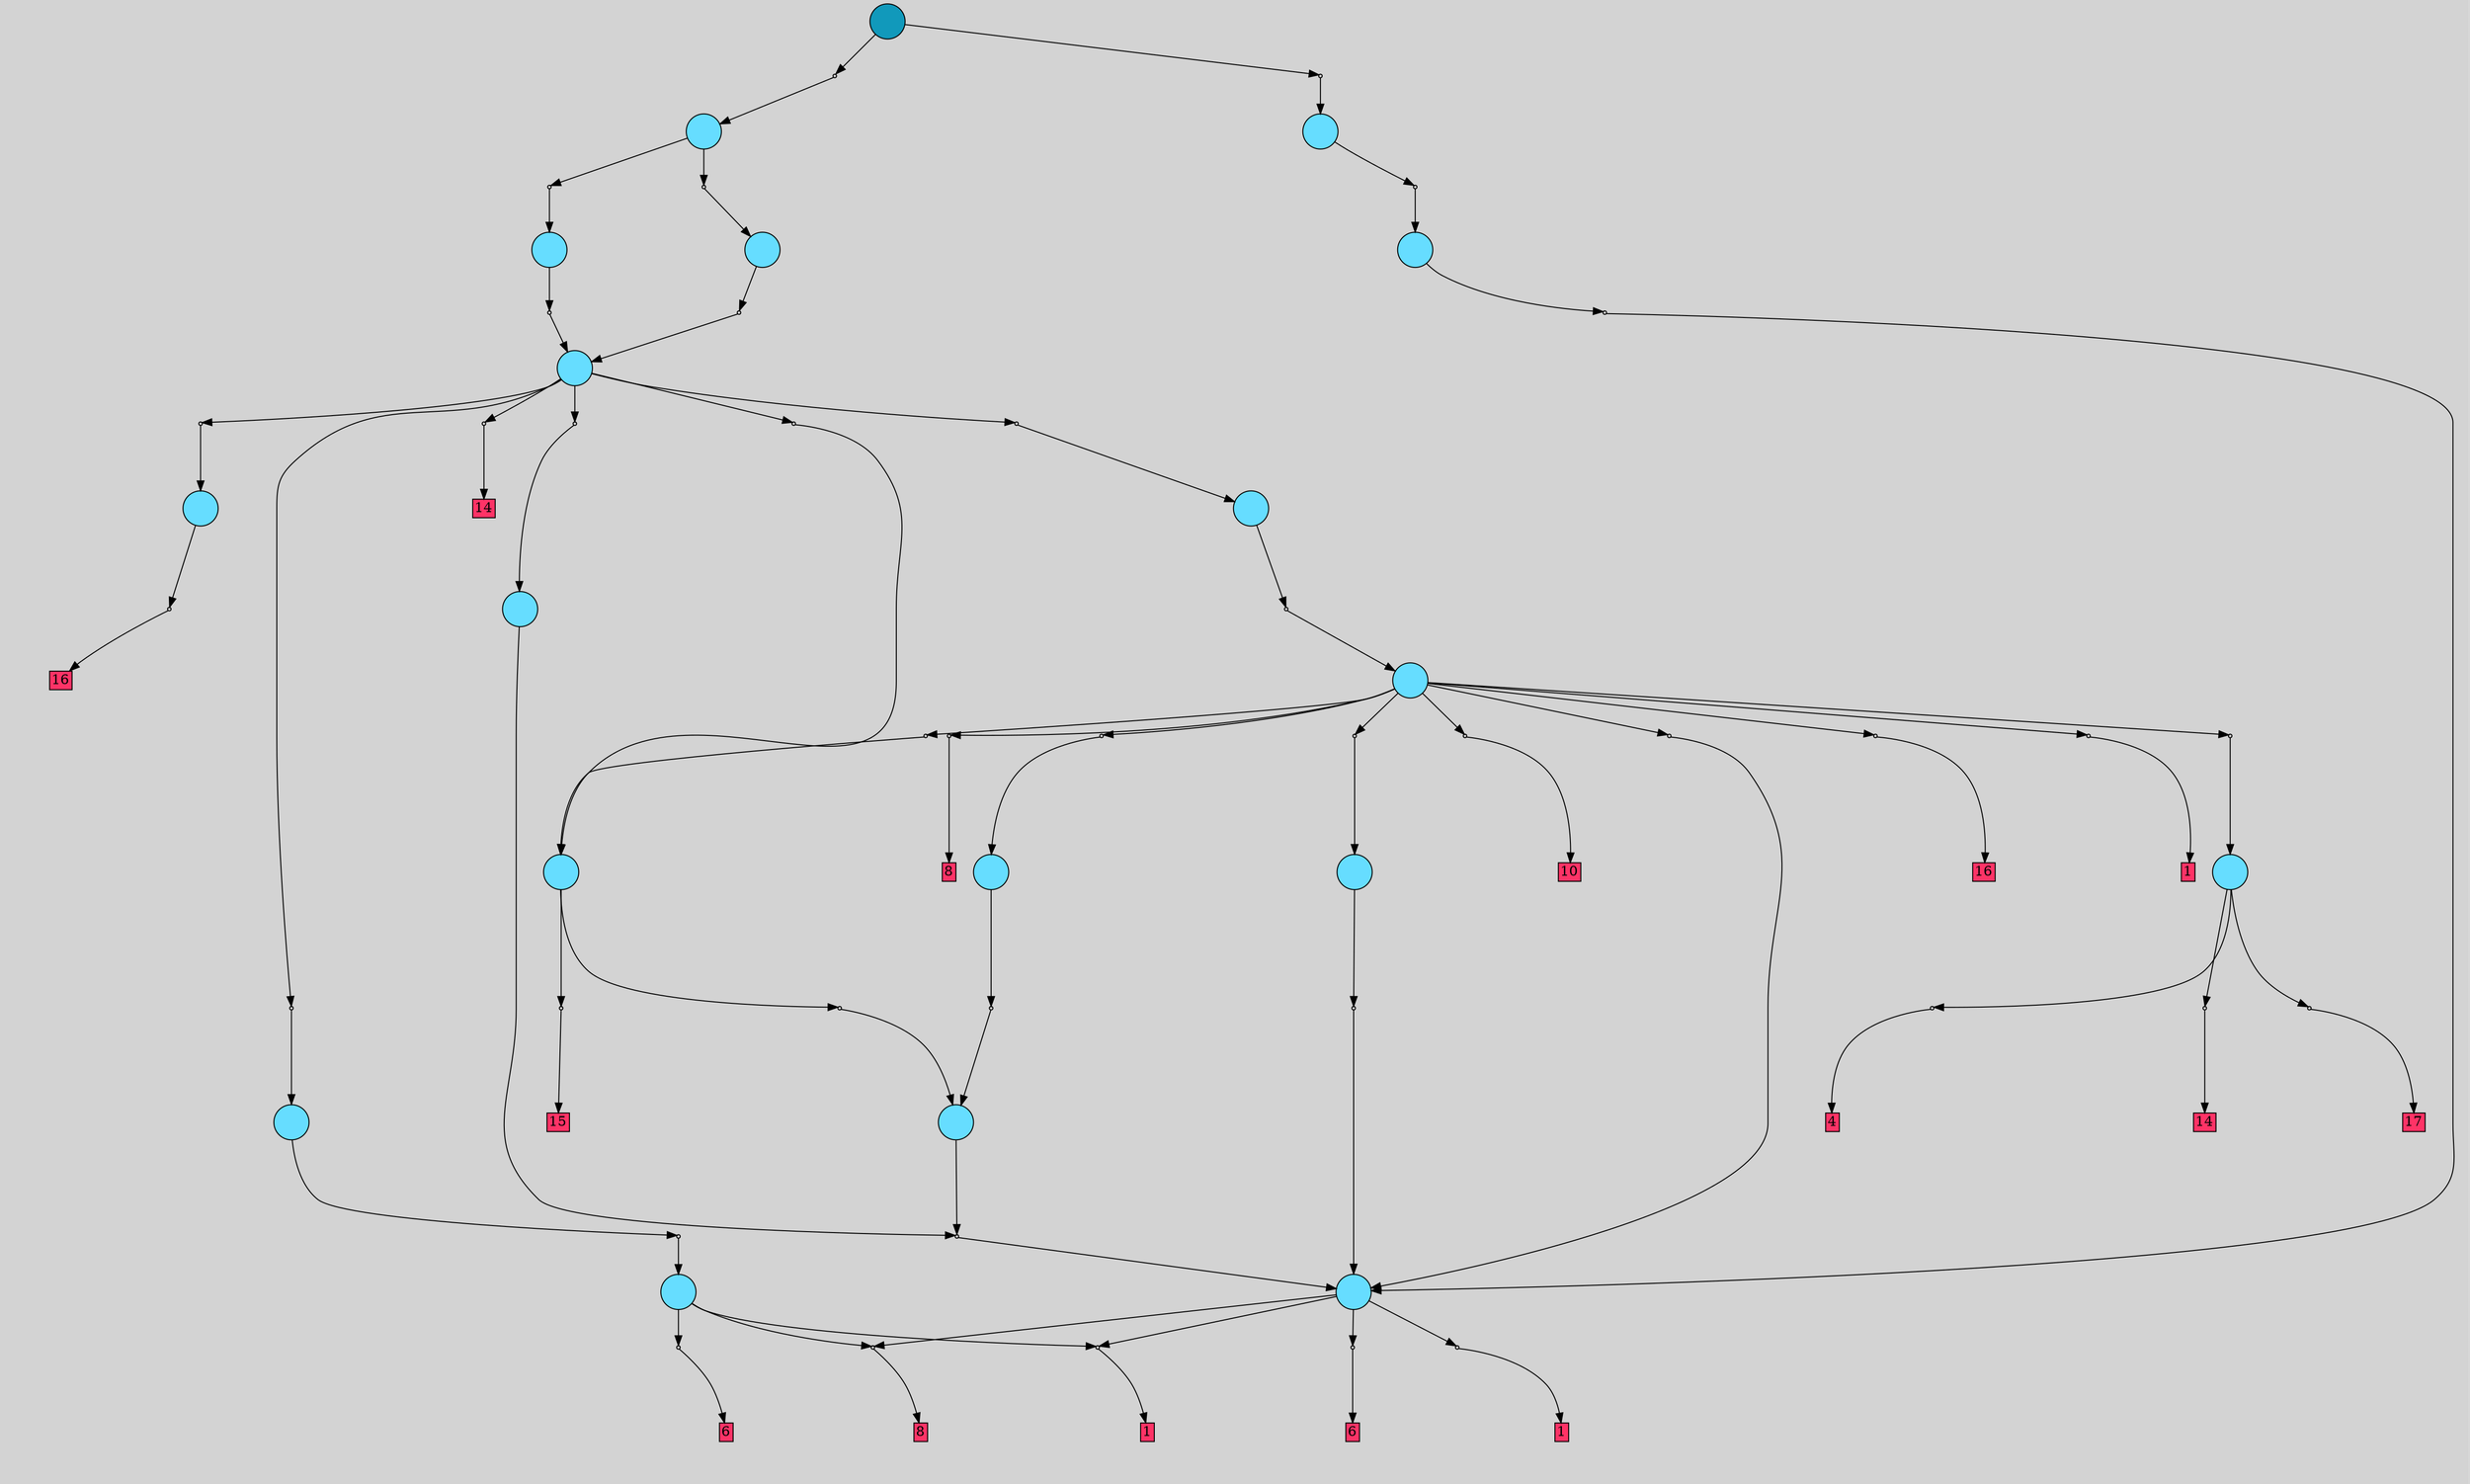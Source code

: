 digraph{
	graph[pad = "0.212, 0.055" bgcolor = lightgray]
	node[shape=circle style = filled label = ""]
		T0 [fillcolor="#66ddff"]
		T1 [fillcolor="#66ddff"]
		T2 [fillcolor="#66ddff"]
		T3 [fillcolor="#66ddff"]
		T4 [fillcolor="#66ddff"]
		T5 [fillcolor="#66ddff"]
		T6 [fillcolor="#66ddff"]
		T7 [fillcolor="#66ddff"]
		T8 [fillcolor="#66ddff"]
		T9 [fillcolor="#66ddff"]
		T10 [fillcolor="#66ddff"]
		T11 [fillcolor="#66ddff"]
		T12 [fillcolor="#66ddff"]
		T13 [fillcolor="#66ddff"]
		T14 [fillcolor="#66ddff"]
		T15 [fillcolor="#66ddff"]
		T16 [fillcolor="#66ddff"]
		T17 [fillcolor="#66ddff"]
		T18 [fillcolor="#1199bb"]
		P0 [fillcolor="#cccccc" shape=point] //
		I0 [shape=box style=invis label="7|5&1|192#1|436&#92;n0|0&1|1038#0|1141&#92;n"]
		P0 -> I0[style=invis]
		A0 [fillcolor="#ff3366" shape=box margin=0.03 width=0 height=0 label="16"]
		T0 -> P0 -> A0
		P1 [fillcolor="#cccccc" shape=point] //
		I1 [shape=box style=invis label="4|6&1|859#1|1013&#92;n0|0&0|894#1|846&#92;n"]
		P1 -> I1[style=invis]
		A1 [fillcolor="#ff3366" shape=box margin=0.03 width=0 height=0 label="14"]
		T1 -> P1 -> A1
		P2 [fillcolor="#cccccc" shape=point] //
		I2 [shape=box style=invis label="6|0&1|798#0|1219&#92;n"]
		P2 -> I2[style=invis]
		A2 [fillcolor="#ff3366" shape=box margin=0.03 width=0 height=0 label="17"]
		T1 -> P2 -> A2
		P3 [fillcolor="#cccccc" shape=point] //
		I3 [shape=box style=invis label="6|4&1|162#0|216&#92;n6|0&1|233#0|1087&#92;n1|4&0|920#0|860&#92;n0|0&0|636#1|731&#92;n"]
		P3 -> I3[style=invis]
		A3 [fillcolor="#ff3366" shape=box margin=0.03 width=0 height=0 label="4"]
		T1 -> P3 -> A3
		P4 [fillcolor="#cccccc" shape=point] //
		I4 [shape=box style=invis label="7|3&0|517#1|348&#92;n2|1&1|976#0|619&#92;n2|0&0|593#1|997&#92;n"]
		P4 -> I4[style=invis]
		A4 [fillcolor="#ff3366" shape=box margin=0.03 width=0 height=0 label="8"]
		T2 -> P4 -> A4
		P5 [fillcolor="#cccccc" shape=point] //
		I5 [shape=box style=invis label="4|7&1|498#1|1013&#92;n2|0&0|1095#1|300&#92;n"]
		P5 -> I5[style=invis]
		A5 [fillcolor="#ff3366" shape=box margin=0.03 width=0 height=0 label="1"]
		T2 -> P5 -> A5
		P6 [fillcolor="#cccccc" shape=point] //
		I6 [shape=box style=invis label="7|0&1|244#1|135&#92;n"]
		P6 -> I6[style=invis]
		A6 [fillcolor="#ff3366" shape=box margin=0.03 width=0 height=0 label="6"]
		T2 -> P6 -> A6
		T3 -> P4
		T3 -> P5
		P7 [fillcolor="#cccccc" shape=point] //
		I7 [shape=box style=invis label="7|0&1|244#1|135&#92;n"]
		P7 -> I7[style=invis]
		A7 [fillcolor="#ff3366" shape=box margin=0.03 width=0 height=0 label="6"]
		T3 -> P7 -> A7
		P8 [fillcolor="#cccccc" shape=point] //
		I8 [shape=box style=invis label="4|0&0|566#1|446&#92;n7|1&0|1240#0|364&#92;n3|5&1|1100#0|1209&#92;n6|5&0|757#0|532&#92;n4|7&1|430#0|1205&#92;n2|0&0|1095#1|300&#92;n"]
		P8 -> I8[style=invis]
		A8 [fillcolor="#ff3366" shape=box margin=0.03 width=0 height=0 label="1"]
		T3 -> P8 -> A8
		P9 [fillcolor="#cccccc" shape=point] //
		I9 [shape=box style=invis label="6|2&0|659#0|1206&#92;n0|0&1|687#0|1146&#92;n"]
		P9 -> I9[style=invis]
		T4 -> P9 -> T2
		P10 [fillcolor="#cccccc" shape=point] //
		I10 [shape=box style=invis label="6|2&0|518#0|1206&#92;n0|0&1|817#0|1146&#92;n"]
		P10 -> I10[style=invis]
		T5 -> P10 -> T3
		P11 [fillcolor="#cccccc" shape=point] //
		I11 [shape=box style=invis label="6|2&0|518#0|1206&#92;n0|0&1|817#0|1146&#92;n"]
		P11 -> I11[style=invis]
		T6 -> P11 -> T3
		T7 -> P10
		P12 [fillcolor="#cccccc" shape=point] //
		I12 [shape=box style=invis label="6|2&0|518#0|1206&#92;n0|0&1|817#0|1146&#92;n"]
		P12 -> I12[style=invis]
		T8 -> P12 -> T3
		P13 [fillcolor="#cccccc" shape=point] //
		I13 [shape=box style=invis label="6|0&1|699#0|1213&#92;n1|7&1|481#1|186&#92;n5|5&1|703#1|460&#92;n4|2&0|712#0|813&#92;n3|1&0|626#0|132&#92;n7|5&1|824#1|393&#92;n0|4&0|169#0|1295&#92;n4|0&0|220#0|509&#92;n"]
		P13 -> I13[style=invis]
		T9 -> P13 -> T5
		P14 [fillcolor="#cccccc" shape=point] //
		I14 [shape=box style=invis label="7|2&1|919#0|402&#92;n2|0&1|392#1|12&#92;n0|3&0|288#0|978&#92;n3|4&0|411#1|1037&#92;n4|0&1|1128#0|1172&#92;n5|3&0|720#0|808&#92;n6|5&0|235#0|147&#92;n7|2&1|844#1|92&#92;n1|2&0|746#0|61&#92;n7|0&0|1098#0|934&#92;n"]
		P14 -> I14[style=invis]
		A9 [fillcolor="#ff3366" shape=box margin=0.03 width=0 height=0 label="15"]
		T9 -> P14 -> A9
		P15 [fillcolor="#cccccc" shape=point] //
		I15 [shape=box style=invis label="7|6&1|424#0|130&#92;n0|7&1|719#0|318&#92;n5|5&1|703#1|460&#92;n4|2&1|712#0|813&#92;n3|1&0|626#0|132&#92;n7|5&1|824#1|393&#92;n0|4&0|169#0|1295&#92;n4|0&0|220#0|509&#92;n"]
		P15 -> I15[style=invis]
		T10 -> P15 -> T5
		P16 [fillcolor="#cccccc" shape=point] //
		I16 [shape=box style=invis label="7|2&1|919#0|402&#92;n7|4&1|1063#1|860&#92;n6|1&1|27#1|1143&#92;n2|0&0|633#0|466&#92;n3|2&1|13#0|1052&#92;n0|3&0|288#0|978&#92;n3|4&0|411#1|1037&#92;n4|0&1|1128#0|1172&#92;n5|3&0|720#0|808&#92;n6|5&0|235#0|147&#92;n7|2&1|844#1|92&#92;n1|2&0|746#0|61&#92;n7|0&0|1098#0|934&#92;n"]
		P16 -> I16[style=invis]
		T11 -> P16 -> T9
		P17 [fillcolor="#cccccc" shape=point] //
		I17 [shape=box style=invis label="5|3&1|599#1|682&#92;n0|6&0|307#1|108&#92;n2|6&0|830#1|645&#92;n6|1&1|664#1|1246&#92;n0|0&0|417#0|470&#92;n"]
		P17 -> I17[style=invis]
		A10 [fillcolor="#ff3366" shape=box margin=0.03 width=0 height=0 label="10"]
		T11 -> P17 -> A10
		P18 [fillcolor="#cccccc" shape=point] //
		I18 [shape=box style=invis label="0|2&1|696#1|1165&#92;n4|0&0|1194#1|1290&#92;n"]
		P18 -> I18[style=invis]
		T11 -> P18 -> T1
		P19 [fillcolor="#cccccc" shape=point] //
		I19 [shape=box style=invis label="6|0&1|1318#1|1274&#92;n6|3&1|391#1|79&#92;n0|6&1|989#0|499&#92;n2|5&0|704#0|6&#92;n4|3&1|560#1|936&#92;n5|0&0|77#1|312&#92;n1|0&0|1046#0|288&#92;n0|0&0|1083#0|952&#92;n"]
		P19 -> I19[style=invis]
		A11 [fillcolor="#ff3366" shape=box margin=0.03 width=0 height=0 label="16"]
		T11 -> P19 -> A11
		P20 [fillcolor="#cccccc" shape=point] //
		I20 [shape=box style=invis label="0|0&1|591#1|8&#92;n"]
		P20 -> I20[style=invis]
		T11 -> P20 -> T8
		P21 [fillcolor="#cccccc" shape=point] //
		I21 [shape=box style=invis label="4|7&1|126#1|795&#92;n3|5&1|137#0|311&#92;n4|7&1|430#0|1205&#92;n2|0&0|1095#1|300&#92;n"]
		P21 -> I21[style=invis]
		A12 [fillcolor="#ff3366" shape=box margin=0.03 width=0 height=0 label="1"]
		T11 -> P21 -> A12
		P22 [fillcolor="#cccccc" shape=point] //
		I22 [shape=box style=invis label="1|4&1|956#1|1076&#92;n2|0&0|644#0|1124&#92;n"]
		P22 -> I22[style=invis]
		A13 [fillcolor="#ff3366" shape=box margin=0.03 width=0 height=0 label="8"]
		T11 -> P22 -> A13
		P23 [fillcolor="#cccccc" shape=point] //
		I23 [shape=box style=invis label="1|0&0|776#1|690&#92;n"]
		P23 -> I23[style=invis]
		T11 -> P23 -> T3
		P24 [fillcolor="#cccccc" shape=point] //
		I24 [shape=box style=invis label="1|7&1|280#1|157&#92;n2|0&0|1327#1|932&#92;n"]
		P24 -> I24[style=invis]
		T11 -> P24 -> T10
		P25 [fillcolor="#cccccc" shape=point] //
		I25 [shape=box style=invis label="3|0&1|132#0|426&#92;n"]
		P25 -> I25[style=invis]
		T12 -> P25 -> T11
		P26 [fillcolor="#cccccc" shape=point] //
		I26 [shape=box style=invis label="0|5&1|868#1|586&#92;n5|6&1|1019#0|407&#92;n3|0&0|854#0|725&#92;n"]
		P26 -> I26[style=invis]
		T13 -> P26 -> T9
		P27 [fillcolor="#cccccc" shape=point] //
		I27 [shape=box style=invis label="0|6&1|61#1|695&#92;n1|6&1|269#0|230&#92;n2|1&0|782#0|206&#92;n6|4&1|549#0|396&#92;n0|5&0|937#1|1037&#92;n1|0&0|901#0|668&#92;n"]
		P27 -> I27[style=invis]
		T13 -> P27 -> T7
		P28 [fillcolor="#cccccc" shape=point] //
		I28 [shape=box style=invis label="4|7&1|1113#1|148&#92;n7|1&0|287#0|1047&#92;n4|0&0|1297#1|769&#92;n"]
		P28 -> I28[style=invis]
		A14 [fillcolor="#ff3366" shape=box margin=0.03 width=0 height=0 label="14"]
		T13 -> P28 -> A14
		P29 [fillcolor="#cccccc" shape=point] //
		I29 [shape=box style=invis label="4|7&1|847#1|62&#92;n6|4&1|812#1|1052&#92;n2|6&0|644#1|1272&#92;n2|6&1|454#0|254&#92;n1|0&0|62#0|719&#92;n"]
		P29 -> I29[style=invis]
		T13 -> P29 -> T0
		P30 [fillcolor="#cccccc" shape=point] //
		I30 [shape=box style=invis label="1|3&1|739#1|743&#92;n4|6&0|383#0|1059&#92;n0|5&1|853#0|318&#92;n7|1&0|757#1|1202&#92;n2|0&0|593#1|111&#92;n"]
		P30 -> I30[style=invis]
		T13 -> P30 -> T12
		P31 [fillcolor="#cccccc" shape=point] //
		I31 [shape=box style=invis label="7|0&1|955#0|1195&#92;n"]
		P31 -> I31[style=invis]
		T13 -> P31 -> T4
		P32 [fillcolor="#cccccc" shape=point] //
		I32 [shape=box style=invis label="6|1&1|1211#1|1154&#92;n3|0&1|781#0|1153&#92;n"]
		P32 -> I32[style=invis]
		T14 -> P32 -> T13
		P33 [fillcolor="#cccccc" shape=point] //
		I33 [shape=box style=invis label="6|1&1|1211#1|1154&#92;n3|0&1|781#0|1153&#92;n"]
		P33 -> I33[style=invis]
		T15 -> P33 -> T13
		P34 [fillcolor="#cccccc" shape=point] //
		I34 [shape=box style=invis label="7|3&1|326#1|326&#92;n7|0&0|947#0|971&#92;n"]
		P34 -> I34[style=invis]
		T16 -> P34 -> T6
		P35 [fillcolor="#cccccc" shape=point] //
		I35 [shape=box style=invis label="3|7&1|18#0|78&#92;n1|0&1|787#0|815&#92;n"]
		P35 -> I35[style=invis]
		T17 -> P35 -> T14
		P36 [fillcolor="#cccccc" shape=point] //
		I36 [shape=box style=invis label="0|5&1|868#1|586&#92;n5|6&1|1019#0|407&#92;n3|0&0|854#0|725&#92;n"]
		P36 -> I36[style=invis]
		T17 -> P36 -> T15
		P37 [fillcolor="#cccccc" shape=point] //
		I37 [shape=box style=invis label="3|0&1|997#0|225&#92;n"]
		P37 -> I37[style=invis]
		T18 -> P37 -> T17
		P38 [fillcolor="#cccccc" shape=point] //
		I38 [shape=box style=invis label="7|3&1|326#1|326&#92;n7|0&0|947#0|971&#92;n"]
		P38 -> I38[style=invis]
		T18 -> P38 -> T16
		{ rank= same T18 }
}
